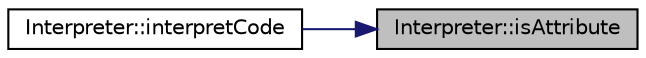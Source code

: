 digraph "Interpreter::isAttribute"
{
 // LATEX_PDF_SIZE
  edge [fontname="Helvetica",fontsize="10",labelfontname="Helvetica",labelfontsize="10"];
  node [fontname="Helvetica",fontsize="10",shape=record];
  rankdir="RL";
  Node1 [label="Interpreter::isAttribute",height=0.2,width=0.4,color="black", fillcolor="grey75", style="filled", fontcolor="black",tooltip="Permite determinar si una variable es atributo de una estructura."];
  Node1 -> Node2 [dir="back",color="midnightblue",fontsize="10",style="solid"];
  Node2 [label="Interpreter::interpretCode",height=0.2,width=0.4,color="black", fillcolor="white", style="filled",URL="$classInterpreter.html#a247c03a89b6620c59718d9f46be2aa23",tooltip="Es el método que permite interpretar el contenido del código escrito."];
}
